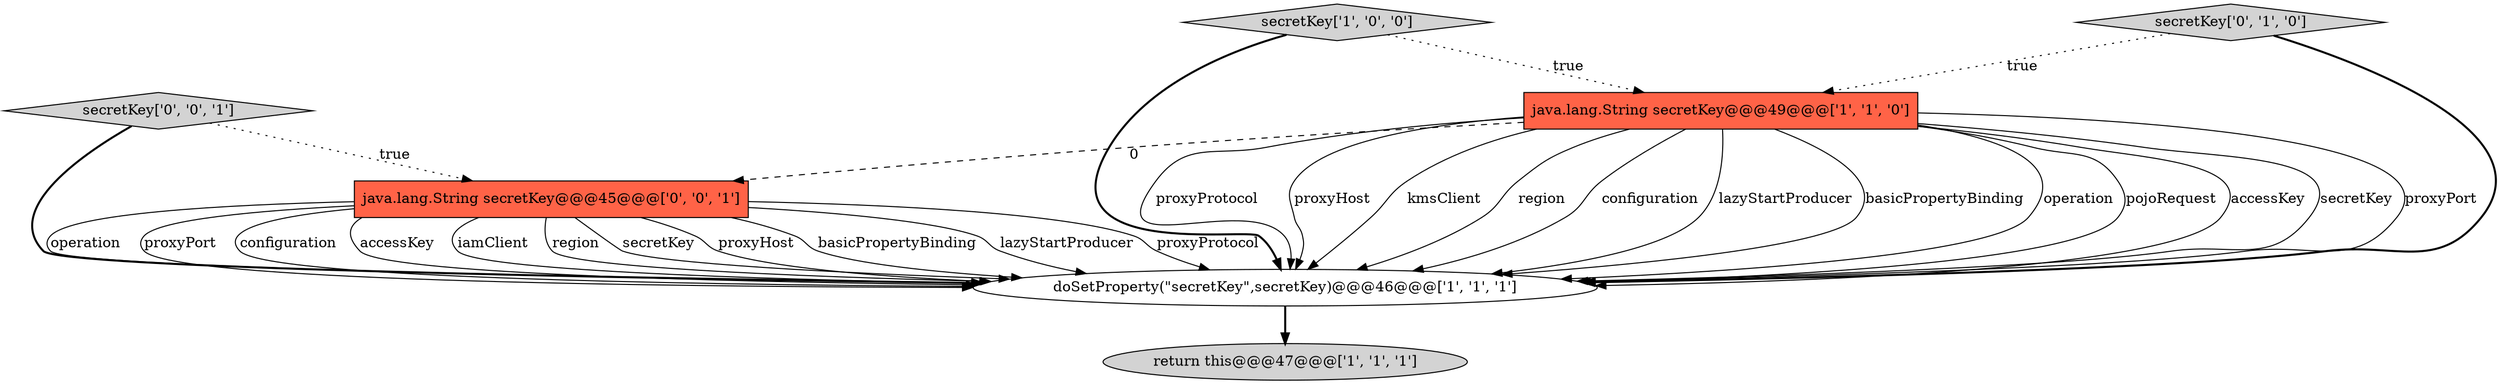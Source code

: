 digraph {
3 [style = filled, label = "return this@@@47@@@['1', '1', '1']", fillcolor = lightgray, shape = ellipse image = "AAA0AAABBB1BBB"];
1 [style = filled, label = "doSetProperty(\"secretKey\",secretKey)@@@46@@@['1', '1', '1']", fillcolor = white, shape = ellipse image = "AAA0AAABBB1BBB"];
0 [style = filled, label = "java.lang.String secretKey@@@49@@@['1', '1', '0']", fillcolor = tomato, shape = box image = "AAA0AAABBB1BBB"];
5 [style = filled, label = "secretKey['0', '0', '1']", fillcolor = lightgray, shape = diamond image = "AAA0AAABBB3BBB"];
2 [style = filled, label = "secretKey['1', '0', '0']", fillcolor = lightgray, shape = diamond image = "AAA0AAABBB1BBB"];
6 [style = filled, label = "java.lang.String secretKey@@@45@@@['0', '0', '1']", fillcolor = tomato, shape = box image = "AAA0AAABBB3BBB"];
4 [style = filled, label = "secretKey['0', '1', '0']", fillcolor = lightgray, shape = diamond image = "AAA0AAABBB2BBB"];
6->1 [style = solid, label="operation"];
0->1 [style = solid, label="proxyProtocol"];
2->0 [style = dotted, label="true"];
6->1 [style = solid, label="proxyPort"];
2->1 [style = bold, label=""];
6->1 [style = solid, label="configuration"];
0->1 [style = solid, label="proxyHost"];
0->1 [style = solid, label="kmsClient"];
4->0 [style = dotted, label="true"];
0->6 [style = dashed, label="0"];
0->1 [style = solid, label="region"];
1->3 [style = bold, label=""];
5->6 [style = dotted, label="true"];
6->1 [style = solid, label="accessKey"];
0->1 [style = solid, label="configuration"];
6->1 [style = solid, label="iamClient"];
0->1 [style = solid, label="lazyStartProducer"];
6->1 [style = solid, label="region"];
0->1 [style = solid, label="basicPropertyBinding"];
6->1 [style = solid, label="secretKey"];
6->1 [style = solid, label="proxyHost"];
0->1 [style = solid, label="operation"];
5->1 [style = bold, label=""];
0->1 [style = solid, label="pojoRequest"];
0->1 [style = solid, label="accessKey"];
0->1 [style = solid, label="secretKey"];
6->1 [style = solid, label="basicPropertyBinding"];
6->1 [style = solid, label="lazyStartProducer"];
4->1 [style = bold, label=""];
6->1 [style = solid, label="proxyProtocol"];
0->1 [style = solid, label="proxyPort"];
}
